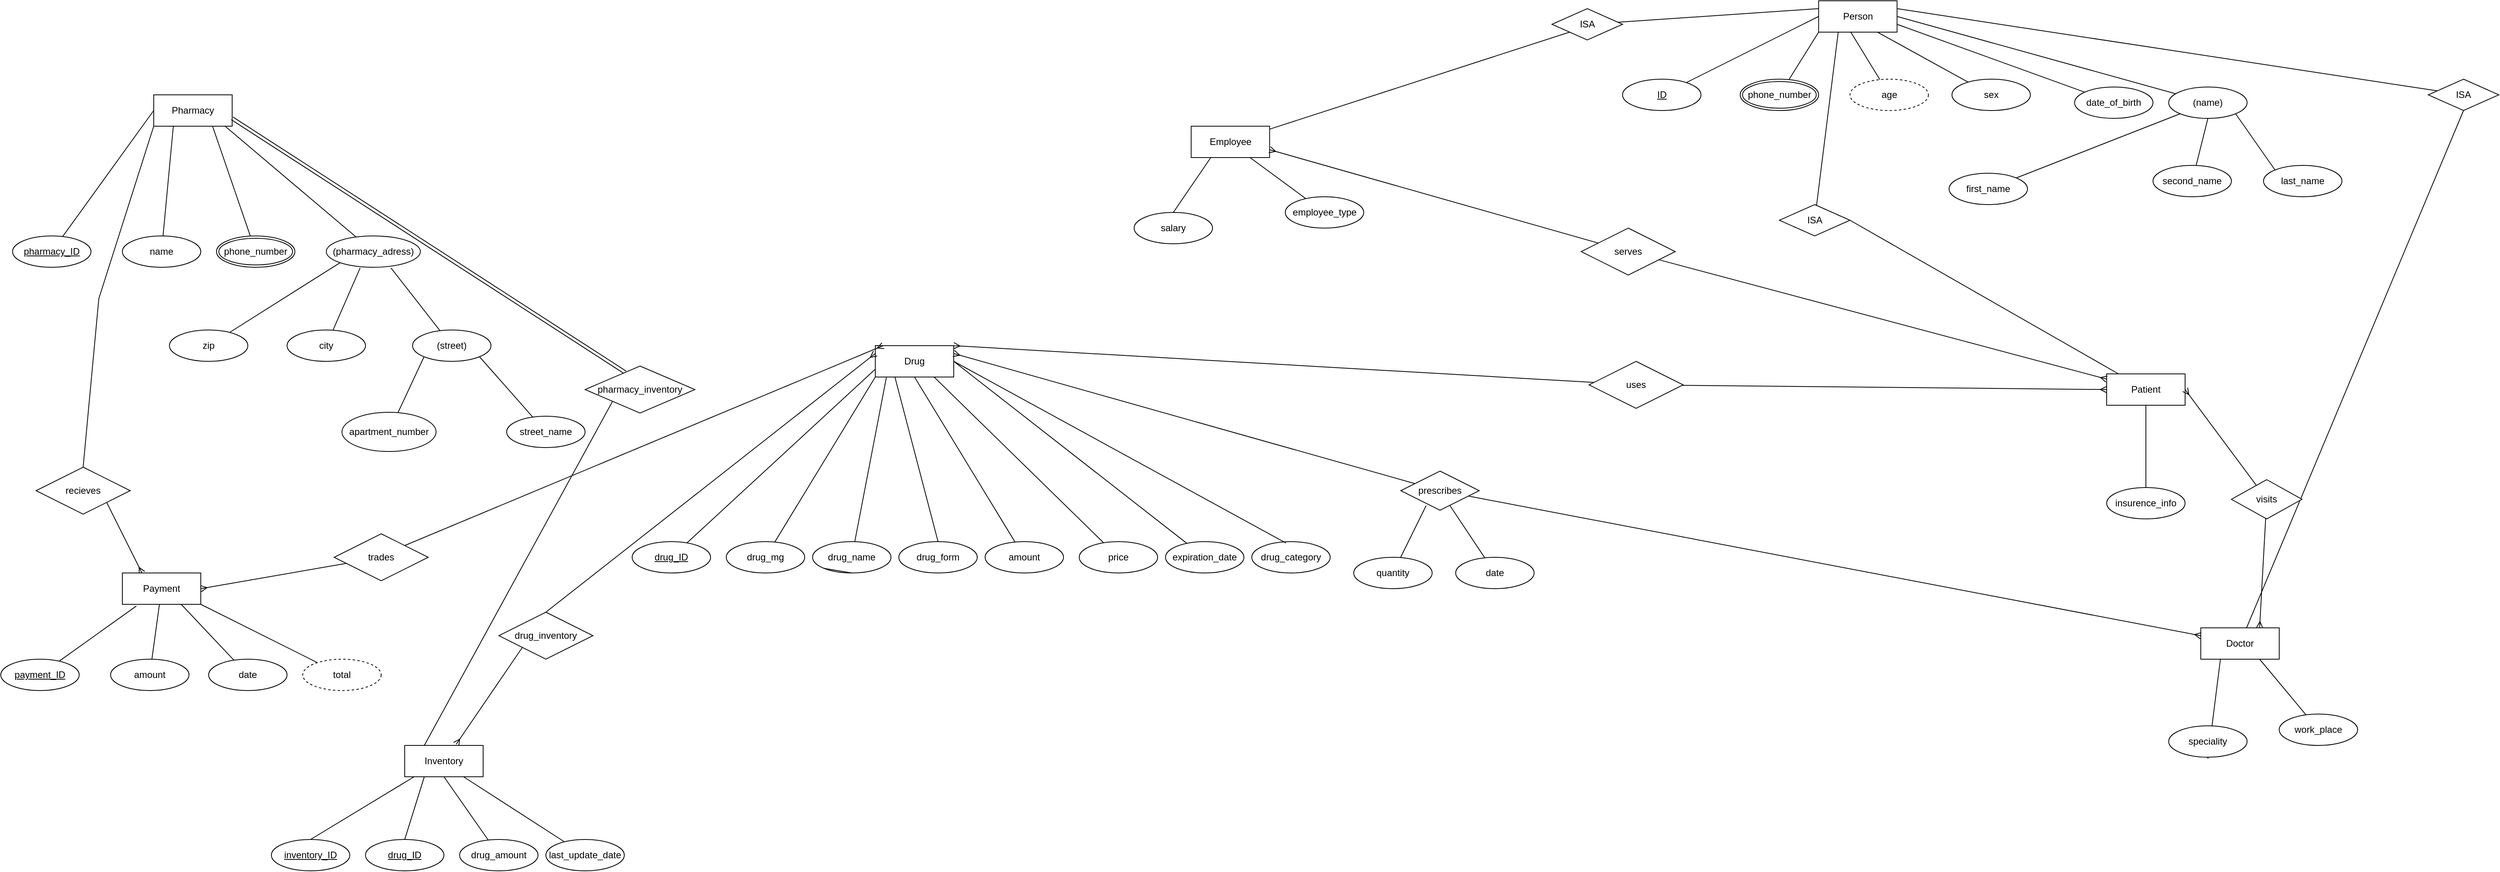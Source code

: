 <mxfile version="14.1.8" type="github">
  <diagram id="R2lEEEUBdFMjLlhIrx00" name="Page-1">
    <mxGraphModel dx="2595" dy="1228" grid="1" gridSize="10" guides="1" tooltips="1" connect="1" arrows="1" fold="1" page="1" pageScale="1" pageWidth="5000" pageHeight="5000" math="0" shadow="0" extFonts="Permanent Marker^https://fonts.googleapis.com/css?family=Permanent+Marker">
      <root>
        <mxCell id="0" />
        <mxCell id="1" parent="0" />
        <mxCell id="RW5OpeM4LIOE4QkSRuxz-1" value="Pharmacy" style="whiteSpace=wrap;html=1;align=center;" parent="1" vertex="1">
          <mxGeometry x="260" y="120" width="100" height="40" as="geometry" />
        </mxCell>
        <mxCell id="RW5OpeM4LIOE4QkSRuxz-18" style="edgeStyle=none;rounded=0;orthogonalLoop=1;jettySize=auto;html=1;entryX=0;entryY=0.5;entryDx=0;entryDy=0;startArrow=none;startFill=0;endArrow=none;endFill=0;" parent="1" source="RW5OpeM4LIOE4QkSRuxz-2" target="RW5OpeM4LIOE4QkSRuxz-1" edge="1">
          <mxGeometry relative="1" as="geometry" />
        </mxCell>
        <mxCell id="RW5OpeM4LIOE4QkSRuxz-2" value="pharmacy_ID" style="ellipse;whiteSpace=wrap;html=1;align=center;fontStyle=4;" parent="1" vertex="1">
          <mxGeometry x="80" y="300" width="100" height="40" as="geometry" />
        </mxCell>
        <mxCell id="RW5OpeM4LIOE4QkSRuxz-19" style="edgeStyle=none;rounded=0;orthogonalLoop=1;jettySize=auto;html=1;entryX=0.25;entryY=1;entryDx=0;entryDy=0;startArrow=none;startFill=0;endArrow=none;endFill=0;" parent="1" source="RW5OpeM4LIOE4QkSRuxz-3" target="RW5OpeM4LIOE4QkSRuxz-1" edge="1">
          <mxGeometry relative="1" as="geometry" />
        </mxCell>
        <mxCell id="RW5OpeM4LIOE4QkSRuxz-3" value="name" style="ellipse;whiteSpace=wrap;html=1;align=center;" parent="1" vertex="1">
          <mxGeometry x="220" y="300" width="100" height="40" as="geometry" />
        </mxCell>
        <mxCell id="RW5OpeM4LIOE4QkSRuxz-175" style="edgeStyle=none;rounded=0;orthogonalLoop=1;jettySize=auto;html=1;startArrow=none;startFill=0;endArrow=none;endFill=0;" parent="1" source="RW5OpeM4LIOE4QkSRuxz-5" edge="1">
          <mxGeometry relative="1" as="geometry">
            <mxPoint x="351" y="160" as="targetPoint" />
          </mxGeometry>
        </mxCell>
        <mxCell id="RW5OpeM4LIOE4QkSRuxz-5" value="(pharmacy_adress)" style="ellipse;whiteSpace=wrap;html=1;align=center;" parent="1" vertex="1">
          <mxGeometry x="480" y="300" width="120" height="40" as="geometry" />
        </mxCell>
        <mxCell id="RW5OpeM4LIOE4QkSRuxz-20" style="edgeStyle=none;rounded=0;orthogonalLoop=1;jettySize=auto;html=1;entryX=0.75;entryY=1;entryDx=0;entryDy=0;startArrow=none;startFill=0;endArrow=none;endFill=0;" parent="1" source="RW5OpeM4LIOE4QkSRuxz-6" target="RW5OpeM4LIOE4QkSRuxz-1" edge="1">
          <mxGeometry relative="1" as="geometry" />
        </mxCell>
        <mxCell id="RW5OpeM4LIOE4QkSRuxz-6" value="phone_number" style="ellipse;shape=doubleEllipse;margin=3;whiteSpace=wrap;html=1;align=center;" parent="1" vertex="1">
          <mxGeometry x="340" y="300" width="100" height="40" as="geometry" />
        </mxCell>
        <mxCell id="RW5OpeM4LIOE4QkSRuxz-25" style="edgeStyle=none;rounded=0;orthogonalLoop=1;jettySize=auto;html=1;entryX=0;entryY=1;entryDx=0;entryDy=0;startArrow=none;startFill=0;endArrow=none;endFill=0;" parent="1" source="RW5OpeM4LIOE4QkSRuxz-22" target="RW5OpeM4LIOE4QkSRuxz-5" edge="1">
          <mxGeometry relative="1" as="geometry" />
        </mxCell>
        <mxCell id="RW5OpeM4LIOE4QkSRuxz-22" value="zip" style="ellipse;whiteSpace=wrap;html=1;align=center;" parent="1" vertex="1">
          <mxGeometry x="280" y="420" width="100" height="40" as="geometry" />
        </mxCell>
        <mxCell id="RW5OpeM4LIOE4QkSRuxz-27" style="edgeStyle=none;rounded=0;orthogonalLoop=1;jettySize=auto;html=1;entryX=0.687;entryY=1.02;entryDx=0;entryDy=0;entryPerimeter=0;startArrow=none;startFill=0;endArrow=none;endFill=0;" parent="1" source="RW5OpeM4LIOE4QkSRuxz-23" target="RW5OpeM4LIOE4QkSRuxz-5" edge="1">
          <mxGeometry relative="1" as="geometry" />
        </mxCell>
        <mxCell id="RW5OpeM4LIOE4QkSRuxz-23" value="(street)" style="ellipse;whiteSpace=wrap;html=1;align=center;" parent="1" vertex="1">
          <mxGeometry x="590" y="420" width="100" height="40" as="geometry" />
        </mxCell>
        <mxCell id="RW5OpeM4LIOE4QkSRuxz-26" style="edgeStyle=none;rounded=0;orthogonalLoop=1;jettySize=auto;html=1;entryX=0.36;entryY=1.02;entryDx=0;entryDy=0;entryPerimeter=0;startArrow=none;startFill=0;endArrow=none;endFill=0;" parent="1" source="RW5OpeM4LIOE4QkSRuxz-24" target="RW5OpeM4LIOE4QkSRuxz-5" edge="1">
          <mxGeometry relative="1" as="geometry" />
        </mxCell>
        <mxCell id="RW5OpeM4LIOE4QkSRuxz-24" value="city" style="ellipse;whiteSpace=wrap;html=1;align=center;" parent="1" vertex="1">
          <mxGeometry x="430" y="420" width="100" height="40" as="geometry" />
        </mxCell>
        <mxCell id="RW5OpeM4LIOE4QkSRuxz-33" style="edgeStyle=none;rounded=0;orthogonalLoop=1;jettySize=auto;html=1;entryX=1;entryY=1;entryDx=0;entryDy=0;startArrow=none;startFill=0;endArrow=none;endFill=0;" parent="1" source="RW5OpeM4LIOE4QkSRuxz-29" target="RW5OpeM4LIOE4QkSRuxz-23" edge="1">
          <mxGeometry relative="1" as="geometry" />
        </mxCell>
        <mxCell id="RW5OpeM4LIOE4QkSRuxz-29" value="street_name&lt;br&gt;" style="ellipse;whiteSpace=wrap;html=1;align=center;" parent="1" vertex="1">
          <mxGeometry x="710" y="530" width="100" height="40" as="geometry" />
        </mxCell>
        <mxCell id="RW5OpeM4LIOE4QkSRuxz-31" style="edgeStyle=none;rounded=0;orthogonalLoop=1;jettySize=auto;html=1;entryX=0;entryY=1;entryDx=0;entryDy=0;startArrow=none;startFill=0;endArrow=none;endFill=0;" parent="1" source="RW5OpeM4LIOE4QkSRuxz-30" target="RW5OpeM4LIOE4QkSRuxz-23" edge="1">
          <mxGeometry relative="1" as="geometry" />
        </mxCell>
        <mxCell id="RW5OpeM4LIOE4QkSRuxz-30" value="apartment_number" style="ellipse;whiteSpace=wrap;html=1;align=center;" parent="1" vertex="1">
          <mxGeometry x="500" y="525" width="120" height="50" as="geometry" />
        </mxCell>
        <mxCell id="RW5OpeM4LIOE4QkSRuxz-34" value="Person" style="whiteSpace=wrap;html=1;align=center;" parent="1" vertex="1">
          <mxGeometry x="2382.75" width="100" height="40" as="geometry" />
        </mxCell>
        <mxCell id="RW5OpeM4LIOE4QkSRuxz-35" value="Drug" style="whiteSpace=wrap;html=1;align=center;" parent="1" vertex="1">
          <mxGeometry x="1180" y="440" width="100" height="40" as="geometry" />
        </mxCell>
        <mxCell id="RW5OpeM4LIOE4QkSRuxz-44" style="edgeStyle=none;rounded=0;orthogonalLoop=1;jettySize=auto;html=1;entryX=0.25;entryY=1;entryDx=0;entryDy=0;startArrow=none;startFill=0;endArrow=none;endFill=0;exitX=0.5;exitY=0;exitDx=0;exitDy=0;" parent="1" source="RW5OpeM4LIOE4QkSRuxz-134" target="RW5OpeM4LIOE4QkSRuxz-35" edge="1">
          <mxGeometry relative="1" as="geometry">
            <mxPoint x="1158.876" y="580.318" as="sourcePoint" />
          </mxGeometry>
        </mxCell>
        <mxCell id="RW5OpeM4LIOE4QkSRuxz-46" style="edgeStyle=none;rounded=0;orthogonalLoop=1;jettySize=auto;html=1;entryX=0.75;entryY=1;entryDx=0;entryDy=0;startArrow=none;startFill=0;endArrow=none;endFill=0;" parent="1" source="RW5OpeM4LIOE4QkSRuxz-38" target="RW5OpeM4LIOE4QkSRuxz-35" edge="1">
          <mxGeometry relative="1" as="geometry" />
        </mxCell>
        <mxCell id="RW5OpeM4LIOE4QkSRuxz-38" value="price" style="ellipse;whiteSpace=wrap;html=1;align=center;" parent="1" vertex="1">
          <mxGeometry x="1440" y="690" width="100" height="40" as="geometry" />
        </mxCell>
        <mxCell id="RW5OpeM4LIOE4QkSRuxz-47" style="edgeStyle=none;rounded=0;orthogonalLoop=1;jettySize=auto;html=1;entryX=1;entryY=0.5;entryDx=0;entryDy=0;startArrow=none;startFill=0;endArrow=none;endFill=0;" parent="1" source="RW5OpeM4LIOE4QkSRuxz-41" target="RW5OpeM4LIOE4QkSRuxz-35" edge="1">
          <mxGeometry relative="1" as="geometry" />
        </mxCell>
        <mxCell id="RW5OpeM4LIOE4QkSRuxz-41" value="expiration_date" style="ellipse;whiteSpace=wrap;html=1;align=center;" parent="1" vertex="1">
          <mxGeometry x="1550" y="690" width="100" height="40" as="geometry" />
        </mxCell>
        <mxCell id="RW5OpeM4LIOE4QkSRuxz-45" style="edgeStyle=none;rounded=0;orthogonalLoop=1;jettySize=auto;html=1;entryX=0.5;entryY=1;entryDx=0;entryDy=0;startArrow=none;startFill=0;endArrow=none;endFill=0;" parent="1" source="RW5OpeM4LIOE4QkSRuxz-42" target="RW5OpeM4LIOE4QkSRuxz-35" edge="1">
          <mxGeometry relative="1" as="geometry" />
        </mxCell>
        <mxCell id="RW5OpeM4LIOE4QkSRuxz-42" value="amount" style="ellipse;whiteSpace=wrap;html=1;align=center;" parent="1" vertex="1">
          <mxGeometry x="1320" y="690" width="100" height="40" as="geometry" />
        </mxCell>
        <mxCell id="RW5OpeM4LIOE4QkSRuxz-60" style="edgeStyle=none;rounded=0;orthogonalLoop=1;jettySize=auto;html=1;entryX=0;entryY=0.5;entryDx=0;entryDy=0;startArrow=none;startFill=0;endArrow=none;endFill=0;" parent="1" source="RW5OpeM4LIOE4QkSRuxz-51" target="RW5OpeM4LIOE4QkSRuxz-34" edge="1">
          <mxGeometry relative="1" as="geometry" />
        </mxCell>
        <mxCell id="RW5OpeM4LIOE4QkSRuxz-51" value="ID" style="ellipse;whiteSpace=wrap;html=1;align=center;fontStyle=4;" parent="1" vertex="1">
          <mxGeometry x="2132.75" y="100" width="100" height="40" as="geometry" />
        </mxCell>
        <mxCell id="RW5OpeM4LIOE4QkSRuxz-63" style="edgeStyle=none;rounded=0;orthogonalLoop=1;jettySize=auto;html=1;entryX=0.75;entryY=1;entryDx=0;entryDy=0;startArrow=none;startFill=0;endArrow=none;endFill=0;" parent="1" source="RW5OpeM4LIOE4QkSRuxz-54" target="RW5OpeM4LIOE4QkSRuxz-34" edge="1">
          <mxGeometry relative="1" as="geometry" />
        </mxCell>
        <mxCell id="RW5OpeM4LIOE4QkSRuxz-54" value="sex" style="ellipse;whiteSpace=wrap;html=1;align=center;" parent="1" vertex="1">
          <mxGeometry x="2552.75" y="100" width="100" height="40" as="geometry" />
        </mxCell>
        <mxCell id="RW5OpeM4LIOE4QkSRuxz-61" style="edgeStyle=none;rounded=0;orthogonalLoop=1;jettySize=auto;html=1;entryX=0;entryY=1;entryDx=0;entryDy=0;startArrow=none;startFill=0;endArrow=none;endFill=0;" parent="1" source="RW5OpeM4LIOE4QkSRuxz-55" target="RW5OpeM4LIOE4QkSRuxz-34" edge="1">
          <mxGeometry relative="1" as="geometry" />
        </mxCell>
        <mxCell id="RW5OpeM4LIOE4QkSRuxz-55" value="phone_number" style="ellipse;shape=doubleEllipse;margin=3;whiteSpace=wrap;html=1;align=center;" parent="1" vertex="1">
          <mxGeometry x="2282.75" y="100" width="100" height="40" as="geometry" />
        </mxCell>
        <mxCell id="RW5OpeM4LIOE4QkSRuxz-62" style="edgeStyle=none;rounded=0;orthogonalLoop=1;jettySize=auto;html=1;entryX=0.408;entryY=0.99;entryDx=0;entryDy=0;entryPerimeter=0;startArrow=none;startFill=0;endArrow=none;endFill=0;" parent="1" source="RW5OpeM4LIOE4QkSRuxz-57" target="RW5OpeM4LIOE4QkSRuxz-34" edge="1">
          <mxGeometry relative="1" as="geometry" />
        </mxCell>
        <mxCell id="RW5OpeM4LIOE4QkSRuxz-57" value="age" style="ellipse;whiteSpace=wrap;html=1;align=center;dashed=1;" parent="1" vertex="1">
          <mxGeometry x="2422.75" y="100" width="100" height="40" as="geometry" />
        </mxCell>
        <mxCell id="RW5OpeM4LIOE4QkSRuxz-64" style="edgeStyle=none;rounded=0;orthogonalLoop=1;jettySize=auto;html=1;entryX=1;entryY=0.75;entryDx=0;entryDy=0;startArrow=none;startFill=0;endArrow=none;endFill=0;" parent="1" source="RW5OpeM4LIOE4QkSRuxz-58" target="RW5OpeM4LIOE4QkSRuxz-34" edge="1">
          <mxGeometry relative="1" as="geometry" />
        </mxCell>
        <mxCell id="RW5OpeM4LIOE4QkSRuxz-58" value="date_of_birth" style="ellipse;whiteSpace=wrap;html=1;align=center;" parent="1" vertex="1">
          <mxGeometry x="2709.07" y="110" width="100" height="40" as="geometry" />
        </mxCell>
        <mxCell id="RW5OpeM4LIOE4QkSRuxz-65" style="edgeStyle=none;rounded=0;orthogonalLoop=1;jettySize=auto;html=1;entryX=1;entryY=0.5;entryDx=0;entryDy=0;startArrow=none;startFill=0;endArrow=none;endFill=0;" parent="1" source="RW5OpeM4LIOE4QkSRuxz-59" target="RW5OpeM4LIOE4QkSRuxz-34" edge="1">
          <mxGeometry relative="1" as="geometry" />
        </mxCell>
        <mxCell id="RW5OpeM4LIOE4QkSRuxz-59" value="(name)" style="ellipse;whiteSpace=wrap;html=1;align=center;" parent="1" vertex="1">
          <mxGeometry x="2829.07" y="110" width="100" height="40" as="geometry" />
        </mxCell>
        <mxCell id="RW5OpeM4LIOE4QkSRuxz-70" style="edgeStyle=none;rounded=0;orthogonalLoop=1;jettySize=auto;html=1;entryX=0.5;entryY=1;entryDx=0;entryDy=0;startArrow=none;startFill=0;endArrow=none;endFill=0;" parent="1" source="RW5OpeM4LIOE4QkSRuxz-66" target="RW5OpeM4LIOE4QkSRuxz-59" edge="1">
          <mxGeometry relative="1" as="geometry" />
        </mxCell>
        <mxCell id="RW5OpeM4LIOE4QkSRuxz-66" value="second_name" style="ellipse;whiteSpace=wrap;html=1;align=center;" parent="1" vertex="1">
          <mxGeometry x="2809.07" y="210" width="100" height="40" as="geometry" />
        </mxCell>
        <mxCell id="RW5OpeM4LIOE4QkSRuxz-108" style="edgeStyle=none;rounded=0;orthogonalLoop=1;jettySize=auto;html=1;entryX=0;entryY=1;entryDx=0;entryDy=0;startArrow=none;startFill=0;endArrow=none;endFill=0;" parent="1" source="RW5OpeM4LIOE4QkSRuxz-67" target="RW5OpeM4LIOE4QkSRuxz-59" edge="1">
          <mxGeometry relative="1" as="geometry" />
        </mxCell>
        <mxCell id="RW5OpeM4LIOE4QkSRuxz-67" value="first_name" style="ellipse;whiteSpace=wrap;html=1;align=center;" parent="1" vertex="1">
          <mxGeometry x="2549.07" y="220" width="100" height="40" as="geometry" />
        </mxCell>
        <mxCell id="RW5OpeM4LIOE4QkSRuxz-71" style="edgeStyle=none;rounded=0;orthogonalLoop=1;jettySize=auto;html=1;entryX=1;entryY=1;entryDx=0;entryDy=0;startArrow=none;startFill=0;endArrow=none;endFill=0;exitX=0;exitY=0;exitDx=0;exitDy=0;" parent="1" source="RW5OpeM4LIOE4QkSRuxz-68" target="RW5OpeM4LIOE4QkSRuxz-59" edge="1">
          <mxGeometry relative="1" as="geometry">
            <mxPoint x="2997.204" y="212.014" as="sourcePoint" />
          </mxGeometry>
        </mxCell>
        <mxCell id="RW5OpeM4LIOE4QkSRuxz-68" value="last_name" style="ellipse;whiteSpace=wrap;html=1;align=center;" parent="1" vertex="1">
          <mxGeometry x="2950" y="210" width="100" height="40" as="geometry" />
        </mxCell>
        <mxCell id="RW5OpeM4LIOE4QkSRuxz-79" style="edgeStyle=none;rounded=0;orthogonalLoop=1;jettySize=auto;html=1;entryX=0;entryY=1;entryDx=0;entryDy=0;startArrow=none;startFill=0;endArrow=none;endFill=0;" parent="1" source="RW5OpeM4LIOE4QkSRuxz-72" target="RW5OpeM4LIOE4QkSRuxz-77" edge="1">
          <mxGeometry relative="1" as="geometry" />
        </mxCell>
        <mxCell id="RW5OpeM4LIOE4QkSRuxz-72" value="Employee" style="whiteSpace=wrap;html=1;align=center;" parent="1" vertex="1">
          <mxGeometry x="1582.75" y="160" width="100" height="40" as="geometry" />
        </mxCell>
        <mxCell id="RW5OpeM4LIOE4QkSRuxz-111" style="edgeStyle=none;rounded=0;orthogonalLoop=1;jettySize=auto;html=1;entryX=0.25;entryY=1;entryDx=0;entryDy=0;startArrow=none;startFill=0;endArrow=none;endFill=0;exitX=0.5;exitY=0;exitDx=0;exitDy=0;" parent="1" source="RW5OpeM4LIOE4QkSRuxz-73" target="RW5OpeM4LIOE4QkSRuxz-72" edge="1">
          <mxGeometry relative="1" as="geometry">
            <mxPoint x="1530" y="280" as="sourcePoint" />
          </mxGeometry>
        </mxCell>
        <mxCell id="RW5OpeM4LIOE4QkSRuxz-73" value="salary" style="ellipse;whiteSpace=wrap;html=1;align=center;" parent="1" vertex="1">
          <mxGeometry x="1510" y="270" width="100" height="40" as="geometry" />
        </mxCell>
        <mxCell id="RW5OpeM4LIOE4QkSRuxz-76" style="edgeStyle=none;rounded=0;orthogonalLoop=1;jettySize=auto;html=1;entryX=0.75;entryY=1;entryDx=0;entryDy=0;startArrow=none;startFill=0;endArrow=none;endFill=0;" parent="1" source="RW5OpeM4LIOE4QkSRuxz-74" target="RW5OpeM4LIOE4QkSRuxz-72" edge="1">
          <mxGeometry relative="1" as="geometry" />
        </mxCell>
        <mxCell id="RW5OpeM4LIOE4QkSRuxz-74" value="employee_type" style="ellipse;whiteSpace=wrap;html=1;align=center;" parent="1" vertex="1">
          <mxGeometry x="1702.75" y="250" width="100" height="40" as="geometry" />
        </mxCell>
        <mxCell id="RW5OpeM4LIOE4QkSRuxz-78" style="edgeStyle=none;rounded=0;orthogonalLoop=1;jettySize=auto;html=1;entryX=0;entryY=0.25;entryDx=0;entryDy=0;startArrow=none;startFill=0;endArrow=none;endFill=0;" parent="1" source="RW5OpeM4LIOE4QkSRuxz-77" target="RW5OpeM4LIOE4QkSRuxz-34" edge="1">
          <mxGeometry relative="1" as="geometry" />
        </mxCell>
        <mxCell id="RW5OpeM4LIOE4QkSRuxz-77" value="ISA" style="shape=rhombus;perimeter=rhombusPerimeter;whiteSpace=wrap;html=1;align=center;" parent="1" vertex="1">
          <mxGeometry x="2042.75" y="10" width="90" height="40" as="geometry" />
        </mxCell>
        <mxCell id="RW5OpeM4LIOE4QkSRuxz-122" style="edgeStyle=none;rounded=0;orthogonalLoop=1;jettySize=auto;html=1;entryX=0.5;entryY=1;entryDx=0;entryDy=0;startArrow=none;startFill=0;endArrow=none;endFill=0;" parent="1" source="RW5OpeM4LIOE4QkSRuxz-80" target="RW5OpeM4LIOE4QkSRuxz-86" edge="1">
          <mxGeometry relative="1" as="geometry" />
        </mxCell>
        <mxCell id="RW5OpeM4LIOE4QkSRuxz-80" value="Doctor" style="whiteSpace=wrap;html=1;align=center;" parent="1" vertex="1">
          <mxGeometry x="2870" y="800" width="100" height="40" as="geometry" />
        </mxCell>
        <mxCell id="RW5OpeM4LIOE4QkSRuxz-94" style="edgeStyle=none;rounded=0;orthogonalLoop=1;jettySize=auto;html=1;entryX=1;entryY=0.5;entryDx=0;entryDy=0;startArrow=none;startFill=0;endArrow=none;endFill=0;" parent="1" source="RW5OpeM4LIOE4QkSRuxz-81" target="RW5OpeM4LIOE4QkSRuxz-93" edge="1">
          <mxGeometry relative="1" as="geometry" />
        </mxCell>
        <mxCell id="RW5OpeM4LIOE4QkSRuxz-81" value="Patient&lt;br&gt;" style="whiteSpace=wrap;html=1;align=center;" parent="1" vertex="1">
          <mxGeometry x="2750" y="476" width="100" height="40" as="geometry" />
        </mxCell>
        <mxCell id="RW5OpeM4LIOE4QkSRuxz-84" style="edgeStyle=none;rounded=0;orthogonalLoop=1;jettySize=auto;html=1;entryX=0.25;entryY=1;entryDx=0;entryDy=0;startArrow=none;startFill=0;endArrow=none;endFill=0;" parent="1" target="RW5OpeM4LIOE4QkSRuxz-80" edge="1">
          <mxGeometry relative="1" as="geometry">
            <mxPoint x="2879.045" y="967.01" as="sourcePoint" />
          </mxGeometry>
        </mxCell>
        <mxCell id="RW5OpeM4LIOE4QkSRuxz-82" value="speciality" style="ellipse;whiteSpace=wrap;html=1;align=center;" parent="1" vertex="1">
          <mxGeometry x="2829.07" y="925" width="100" height="40" as="geometry" />
        </mxCell>
        <mxCell id="RW5OpeM4LIOE4QkSRuxz-85" style="edgeStyle=none;rounded=0;orthogonalLoop=1;jettySize=auto;html=1;entryX=0.75;entryY=1;entryDx=0;entryDy=0;startArrow=none;startFill=0;endArrow=none;endFill=0;" parent="1" source="RW5OpeM4LIOE4QkSRuxz-83" target="RW5OpeM4LIOE4QkSRuxz-80" edge="1">
          <mxGeometry relative="1" as="geometry" />
        </mxCell>
        <mxCell id="RW5OpeM4LIOE4QkSRuxz-83" value="work_place" style="ellipse;whiteSpace=wrap;html=1;align=center;" parent="1" vertex="1">
          <mxGeometry x="2970" y="910" width="100" height="40" as="geometry" />
        </mxCell>
        <mxCell id="RW5OpeM4LIOE4QkSRuxz-123" style="edgeStyle=none;rounded=0;orthogonalLoop=1;jettySize=auto;html=1;entryX=1;entryY=0.25;entryDx=0;entryDy=0;startArrow=none;startFill=0;endArrow=none;endFill=0;" parent="1" source="RW5OpeM4LIOE4QkSRuxz-86" target="RW5OpeM4LIOE4QkSRuxz-34" edge="1">
          <mxGeometry relative="1" as="geometry" />
        </mxCell>
        <mxCell id="RW5OpeM4LIOE4QkSRuxz-86" value="ISA" style="shape=rhombus;perimeter=rhombusPerimeter;whiteSpace=wrap;html=1;align=center;" parent="1" vertex="1">
          <mxGeometry x="3160" y="100" width="90" height="40" as="geometry" />
        </mxCell>
        <mxCell id="RW5OpeM4LIOE4QkSRuxz-91" style="edgeStyle=none;rounded=0;orthogonalLoop=1;jettySize=auto;html=1;entryX=0.5;entryY=1;entryDx=0;entryDy=0;startArrow=none;startFill=0;endArrow=none;endFill=0;" parent="1" source="RW5OpeM4LIOE4QkSRuxz-90" target="RW5OpeM4LIOE4QkSRuxz-81" edge="1">
          <mxGeometry relative="1" as="geometry" />
        </mxCell>
        <mxCell id="RW5OpeM4LIOE4QkSRuxz-90" value="insurence_info" style="ellipse;whiteSpace=wrap;html=1;align=center;" parent="1" vertex="1">
          <mxGeometry x="2750" y="621" width="100" height="40" as="geometry" />
        </mxCell>
        <mxCell id="RW5OpeM4LIOE4QkSRuxz-119" style="edgeStyle=none;rounded=0;orthogonalLoop=1;jettySize=auto;html=1;entryX=0.25;entryY=1;entryDx=0;entryDy=0;startArrow=none;startFill=0;endArrow=none;endFill=0;" parent="1" source="RW5OpeM4LIOE4QkSRuxz-93" target="RW5OpeM4LIOE4QkSRuxz-34" edge="1">
          <mxGeometry relative="1" as="geometry" />
        </mxCell>
        <mxCell id="RW5OpeM4LIOE4QkSRuxz-93" value="ISA" style="shape=rhombus;perimeter=rhombusPerimeter;whiteSpace=wrap;html=1;align=center;" parent="1" vertex="1">
          <mxGeometry x="2332.75" y="260" width="90" height="40" as="geometry" />
        </mxCell>
        <mxCell id="RW5OpeM4LIOE4QkSRuxz-114" style="edgeStyle=none;rounded=0;orthogonalLoop=1;jettySize=auto;html=1;entryX=1;entryY=0.25;entryDx=0;entryDy=0;startArrow=none;startFill=0;endArrow=ERmany;endFill=0;" parent="1" source="RW5OpeM4LIOE4QkSRuxz-102" target="RW5OpeM4LIOE4QkSRuxz-35" edge="1">
          <mxGeometry relative="1" as="geometry" />
        </mxCell>
        <mxCell id="RW5OpeM4LIOE4QkSRuxz-116" style="edgeStyle=none;rounded=0;orthogonalLoop=1;jettySize=auto;html=1;entryX=0;entryY=0.25;entryDx=0;entryDy=0;startArrow=none;startFill=0;endArrow=ERmany;endFill=0;" parent="1" source="RW5OpeM4LIOE4QkSRuxz-102" target="RW5OpeM4LIOE4QkSRuxz-80" edge="1">
          <mxGeometry relative="1" as="geometry" />
        </mxCell>
        <mxCell id="RW5OpeM4LIOE4QkSRuxz-102" value="prescribes" style="shape=rhombus;perimeter=rhombusPerimeter;whiteSpace=wrap;html=1;align=center;" parent="1" vertex="1">
          <mxGeometry x="1850" y="600" width="100" height="50" as="geometry" />
        </mxCell>
        <mxCell id="RW5OpeM4LIOE4QkSRuxz-117" style="edgeStyle=none;rounded=0;orthogonalLoop=1;jettySize=auto;html=1;entryX=0.75;entryY=0;entryDx=0;entryDy=0;startArrow=none;startFill=0;endArrow=ERmany;endFill=0;" parent="1" source="RW5OpeM4LIOE4QkSRuxz-107" target="RW5OpeM4LIOE4QkSRuxz-80" edge="1">
          <mxGeometry relative="1" as="geometry" />
        </mxCell>
        <mxCell id="RW5OpeM4LIOE4QkSRuxz-118" style="edgeStyle=none;rounded=0;orthogonalLoop=1;jettySize=auto;html=1;entryX=1;entryY=0.5;entryDx=0;entryDy=0;startArrow=none;startFill=0;endArrow=ERmany;endFill=0;" parent="1" source="RW5OpeM4LIOE4QkSRuxz-107" target="RW5OpeM4LIOE4QkSRuxz-81" edge="1">
          <mxGeometry relative="1" as="geometry" />
        </mxCell>
        <mxCell id="RW5OpeM4LIOE4QkSRuxz-107" value="visits" style="shape=rhombus;perimeter=rhombusPerimeter;whiteSpace=wrap;html=1;align=center;" parent="1" vertex="1">
          <mxGeometry x="2909.07" y="611" width="90" height="50" as="geometry" />
        </mxCell>
        <mxCell id="RW5OpeM4LIOE4QkSRuxz-125" style="edgeStyle=none;rounded=0;orthogonalLoop=1;jettySize=auto;html=1;entryX=0;entryY=0.5;entryDx=0;entryDy=0;startArrow=none;startFill=0;endArrow=ERmany;endFill=0;" parent="1" source="RW5OpeM4LIOE4QkSRuxz-124" target="RW5OpeM4LIOE4QkSRuxz-81" edge="1">
          <mxGeometry relative="1" as="geometry" />
        </mxCell>
        <mxCell id="RW5OpeM4LIOE4QkSRuxz-126" style="edgeStyle=none;rounded=0;orthogonalLoop=1;jettySize=auto;html=1;entryX=1;entryY=0;entryDx=0;entryDy=0;startArrow=none;startFill=0;endArrow=ERmany;endFill=0;" parent="1" source="RW5OpeM4LIOE4QkSRuxz-124" target="RW5OpeM4LIOE4QkSRuxz-35" edge="1">
          <mxGeometry relative="1" as="geometry" />
        </mxCell>
        <mxCell id="RW5OpeM4LIOE4QkSRuxz-124" value="uses" style="shape=rhombus;perimeter=rhombusPerimeter;whiteSpace=wrap;html=1;align=center;" parent="1" vertex="1">
          <mxGeometry x="2090" y="460" width="120" height="60" as="geometry" />
        </mxCell>
        <mxCell id="RW5OpeM4LIOE4QkSRuxz-155" style="edgeStyle=none;rounded=0;orthogonalLoop=1;jettySize=auto;html=1;entryX=0;entryY=1;entryDx=0;entryDy=0;startArrow=none;startFill=0;endArrow=none;endFill=0;" parent="1" source="RW5OpeM4LIOE4QkSRuxz-132" target="RW5OpeM4LIOE4QkSRuxz-35" edge="1">
          <mxGeometry relative="1" as="geometry" />
        </mxCell>
        <mxCell id="RW5OpeM4LIOE4QkSRuxz-132" value="drug_mg" style="ellipse;whiteSpace=wrap;html=1;align=center;" parent="1" vertex="1">
          <mxGeometry x="990" y="690" width="100" height="40" as="geometry" />
        </mxCell>
        <mxCell id="RW5OpeM4LIOE4QkSRuxz-154" style="edgeStyle=none;rounded=0;orthogonalLoop=1;jettySize=auto;html=1;entryX=0.141;entryY=1.015;entryDx=0;entryDy=0;entryPerimeter=0;startArrow=none;startFill=0;endArrow=none;endFill=0;" parent="1" source="RW5OpeM4LIOE4QkSRuxz-133" target="RW5OpeM4LIOE4QkSRuxz-35" edge="1">
          <mxGeometry relative="1" as="geometry" />
        </mxCell>
        <mxCell id="RW5OpeM4LIOE4QkSRuxz-133" value="drug_name" style="ellipse;whiteSpace=wrap;html=1;align=center;" parent="1" vertex="1">
          <mxGeometry x="1100" y="690" width="100" height="40" as="geometry" />
        </mxCell>
        <mxCell id="RW5OpeM4LIOE4QkSRuxz-134" value="drug_form" style="ellipse;whiteSpace=wrap;html=1;align=center;" parent="1" vertex="1">
          <mxGeometry x="1210" y="690" width="100" height="40" as="geometry" />
        </mxCell>
        <mxCell id="RW5OpeM4LIOE4QkSRuxz-156" style="edgeStyle=none;rounded=0;orthogonalLoop=1;jettySize=auto;html=1;entryX=0;entryY=0.75;entryDx=0;entryDy=0;startArrow=none;startFill=0;endArrow=none;endFill=0;" parent="1" source="RW5OpeM4LIOE4QkSRuxz-135" target="RW5OpeM4LIOE4QkSRuxz-35" edge="1">
          <mxGeometry relative="1" as="geometry" />
        </mxCell>
        <mxCell id="RW5OpeM4LIOE4QkSRuxz-135" value="drug_ID" style="ellipse;whiteSpace=wrap;html=1;align=center;fontStyle=4;" parent="1" vertex="1">
          <mxGeometry x="870" y="690" width="100" height="40" as="geometry" />
        </mxCell>
        <mxCell id="RW5OpeM4LIOE4QkSRuxz-137" style="edgeStyle=none;rounded=0;orthogonalLoop=1;jettySize=auto;html=1;exitX=0.5;exitY=1;exitDx=0;exitDy=0;entryX=0;entryY=1;entryDx=0;entryDy=0;startArrow=none;startFill=0;endArrow=none;endFill=0;" parent="1" source="RW5OpeM4LIOE4QkSRuxz-133" target="RW5OpeM4LIOE4QkSRuxz-133" edge="1">
          <mxGeometry relative="1" as="geometry" />
        </mxCell>
        <mxCell id="RW5OpeM4LIOE4QkSRuxz-147" style="edgeStyle=none;rounded=0;orthogonalLoop=1;jettySize=auto;html=1;entryX=0.5;entryY=1;entryDx=0;entryDy=0;startArrow=none;startFill=0;endArrow=none;endFill=0;" parent="1" source="RW5OpeM4LIOE4QkSRuxz-144" target="CYKRBMG6g7KuqyVRrz8P-1" edge="1">
          <mxGeometry relative="1" as="geometry">
            <mxPoint x="565" y="1000" as="targetPoint" />
          </mxGeometry>
        </mxCell>
        <mxCell id="RW5OpeM4LIOE4QkSRuxz-144" value="drug_amount" style="ellipse;whiteSpace=wrap;html=1;align=center;" parent="1" vertex="1">
          <mxGeometry x="650" y="1070" width="100" height="40" as="geometry" />
        </mxCell>
        <mxCell id="RW5OpeM4LIOE4QkSRuxz-178" style="edgeStyle=none;rounded=0;orthogonalLoop=1;jettySize=auto;html=1;entryX=0;entryY=1;entryDx=0;entryDy=0;startArrow=none;startFill=0;endArrow=none;endFill=0;exitX=0.25;exitY=0;exitDx=0;exitDy=0;" parent="1" source="CYKRBMG6g7KuqyVRrz8P-1" target="CYKRBMG6g7KuqyVRrz8P-3" edge="1">
          <mxGeometry relative="1" as="geometry">
            <mxPoint x="600.662" y="960" as="sourcePoint" />
            <mxPoint x="837.5" y="515.75" as="targetPoint" />
          </mxGeometry>
        </mxCell>
        <mxCell id="RW5OpeM4LIOE4QkSRuxz-176" style="edgeStyle=none;rounded=0;orthogonalLoop=1;jettySize=auto;html=1;entryX=1;entryY=0.75;entryDx=0;entryDy=0;startArrow=none;startFill=0;endArrow=none;endFill=0;shape=link;exitX=0.367;exitY=0.137;exitDx=0;exitDy=0;exitPerimeter=0;" parent="1" source="CYKRBMG6g7KuqyVRrz8P-3" target="RW5OpeM4LIOE4QkSRuxz-1" edge="1">
          <mxGeometry relative="1" as="geometry">
            <mxPoint x="842.042" y="473.858" as="sourcePoint" />
          </mxGeometry>
        </mxCell>
        <mxCell id="RW5OpeM4LIOE4QkSRuxz-152" style="edgeStyle=none;rounded=0;orthogonalLoop=1;jettySize=auto;html=1;entryX=0.656;entryY=-0.035;entryDx=0;entryDy=0;startArrow=none;startFill=0;endArrow=ERmany;endFill=0;entryPerimeter=0;exitX=0;exitY=1;exitDx=0;exitDy=0;" parent="1" source="CYKRBMG6g7KuqyVRrz8P-2" target="CYKRBMG6g7KuqyVRrz8P-1" edge="1">
          <mxGeometry relative="1" as="geometry">
            <mxPoint x="744.801" y="802.4" as="sourcePoint" />
            <mxPoint x="640" y="970" as="targetPoint" />
          </mxGeometry>
        </mxCell>
        <mxCell id="RW5OpeM4LIOE4QkSRuxz-153" style="edgeStyle=none;rounded=0;orthogonalLoop=1;jettySize=auto;html=1;entryX=0;entryY=0.25;entryDx=0;entryDy=0;startArrow=none;startFill=0;endArrow=ERmany;endFill=0;exitX=0.5;exitY=0;exitDx=0;exitDy=0;" parent="1" source="CYKRBMG6g7KuqyVRrz8P-2" target="RW5OpeM4LIOE4QkSRuxz-35" edge="1">
          <mxGeometry relative="1" as="geometry">
            <mxPoint x="783.333" y="761.667" as="sourcePoint" />
          </mxGeometry>
        </mxCell>
        <mxCell id="RW5OpeM4LIOE4QkSRuxz-189" style="edgeStyle=none;rounded=0;orthogonalLoop=1;jettySize=auto;html=1;startArrow=ERmany;startFill=0;endArrow=none;endFill=0;exitX=1;exitY=0.5;exitDx=0;exitDy=0;" parent="1" source="kBw6Wotn-goKFSMyZNMM-1" target="kBw6Wotn-goKFSMyZNMM-3" edge="1">
          <mxGeometry relative="1" as="geometry">
            <mxPoint x="498.6" y="717.26" as="targetPoint" />
            <mxPoint x="315" y="742.992" as="sourcePoint" />
          </mxGeometry>
        </mxCell>
        <mxCell id="RW5OpeM4LIOE4QkSRuxz-167" style="edgeStyle=none;rounded=0;orthogonalLoop=1;jettySize=auto;html=1;startArrow=none;startFill=0;endArrow=none;endFill=0;entryX=0.178;entryY=1.054;entryDx=0;entryDy=0;entryPerimeter=0;" parent="1" source="RW5OpeM4LIOE4QkSRuxz-168" target="kBw6Wotn-goKFSMyZNMM-1" edge="1">
          <mxGeometry relative="1" as="geometry">
            <mxPoint x="220" y="750" as="targetPoint" />
          </mxGeometry>
        </mxCell>
        <mxCell id="RW5OpeM4LIOE4QkSRuxz-168" value="payment_ID" style="ellipse;whiteSpace=wrap;html=1;align=center;fontStyle=4;" parent="1" vertex="1">
          <mxGeometry x="65" y="840" width="100" height="40" as="geometry" />
        </mxCell>
        <mxCell id="RW5OpeM4LIOE4QkSRuxz-169" style="edgeStyle=none;rounded=0;orthogonalLoop=1;jettySize=auto;html=1;startArrow=none;startFill=0;endArrow=none;endFill=0;" parent="1" source="RW5OpeM4LIOE4QkSRuxz-170" target="kBw6Wotn-goKFSMyZNMM-1" edge="1">
          <mxGeometry relative="1" as="geometry">
            <mxPoint x="258" y="790" as="targetPoint" />
          </mxGeometry>
        </mxCell>
        <mxCell id="RW5OpeM4LIOE4QkSRuxz-170" value="amount" style="ellipse;whiteSpace=wrap;html=1;align=center;" parent="1" vertex="1">
          <mxGeometry x="205" y="840" width="100" height="40" as="geometry" />
        </mxCell>
        <mxCell id="RW5OpeM4LIOE4QkSRuxz-171" style="edgeStyle=none;rounded=0;orthogonalLoop=1;jettySize=auto;html=1;entryX=0.75;entryY=1;entryDx=0;entryDy=0;startArrow=none;startFill=0;endArrow=none;endFill=0;" parent="1" source="RW5OpeM4LIOE4QkSRuxz-172" target="kBw6Wotn-goKFSMyZNMM-1" edge="1">
          <mxGeometry relative="1" as="geometry">
            <mxPoint x="290" y="770" as="targetPoint" />
          </mxGeometry>
        </mxCell>
        <mxCell id="RW5OpeM4LIOE4QkSRuxz-172" value="date" style="ellipse;whiteSpace=wrap;html=1;align=center;" parent="1" vertex="1">
          <mxGeometry x="330" y="840" width="100" height="40" as="geometry" />
        </mxCell>
        <mxCell id="RW5OpeM4LIOE4QkSRuxz-173" style="edgeStyle=none;rounded=0;orthogonalLoop=1;jettySize=auto;html=1;entryX=1;entryY=1;entryDx=0;entryDy=0;startArrow=none;startFill=0;endArrow=none;endFill=0;" parent="1" source="RW5OpeM4LIOE4QkSRuxz-174" target="kBw6Wotn-goKFSMyZNMM-1" edge="1">
          <mxGeometry relative="1" as="geometry">
            <mxPoint x="315" y="760" as="targetPoint" />
          </mxGeometry>
        </mxCell>
        <mxCell id="RW5OpeM4LIOE4QkSRuxz-174" value="total" style="ellipse;whiteSpace=wrap;html=1;align=center;dashed=1;" parent="1" vertex="1">
          <mxGeometry x="450" y="840" width="100" height="40" as="geometry" />
        </mxCell>
        <mxCell id="RW5OpeM4LIOE4QkSRuxz-190" style="edgeStyle=none;rounded=0;orthogonalLoop=1;jettySize=auto;html=1;entryX=0.1;entryY=0;entryDx=0;entryDy=0;entryPerimeter=0;startArrow=none;startFill=0;endArrow=ERmany;endFill=0;exitX=1;exitY=0;exitDx=0;exitDy=0;" parent="1" source="kBw6Wotn-goKFSMyZNMM-3" target="RW5OpeM4LIOE4QkSRuxz-35" edge="1">
          <mxGeometry relative="1" as="geometry">
            <mxPoint x="575.04" y="699.02" as="sourcePoint" />
          </mxGeometry>
        </mxCell>
        <mxCell id="RW5OpeM4LIOE4QkSRuxz-185" style="edgeStyle=none;rounded=0;orthogonalLoop=1;jettySize=auto;html=1;startArrow=none;startFill=0;endArrow=ERmany;endFill=0;exitX=1;exitY=1;exitDx=0;exitDy=0;entryX=0.25;entryY=0;entryDx=0;entryDy=0;" parent="1" source="kBw6Wotn-goKFSMyZNMM-2" target="kBw6Wotn-goKFSMyZNMM-1" edge="1">
          <mxGeometry relative="1" as="geometry">
            <mxPoint x="180.07" y="658.297" as="sourcePoint" />
            <mxPoint x="246.477" y="730" as="targetPoint" />
          </mxGeometry>
        </mxCell>
        <mxCell id="RW5OpeM4LIOE4QkSRuxz-186" style="edgeStyle=none;rounded=0;orthogonalLoop=1;jettySize=auto;html=1;entryX=0;entryY=1;entryDx=0;entryDy=0;startArrow=none;startFill=0;endArrow=none;endFill=0;exitX=0.5;exitY=0;exitDx=0;exitDy=0;" parent="1" source="kBw6Wotn-goKFSMyZNMM-2" target="RW5OpeM4LIOE4QkSRuxz-1" edge="1">
          <mxGeometry relative="1" as="geometry">
            <Array as="points">
              <mxPoint x="190" y="380" />
            </Array>
            <mxPoint x="165" y="616.5" as="sourcePoint" />
          </mxGeometry>
        </mxCell>
        <mxCell id="RW5OpeM4LIOE4QkSRuxz-194" style="edgeStyle=none;rounded=0;orthogonalLoop=1;jettySize=auto;html=1;entryX=0.323;entryY=0.883;entryDx=0;entryDy=0;entryPerimeter=0;startArrow=none;startFill=0;endArrow=none;endFill=0;" parent="1" source="RW5OpeM4LIOE4QkSRuxz-192" target="RW5OpeM4LIOE4QkSRuxz-102" edge="1">
          <mxGeometry relative="1" as="geometry" />
        </mxCell>
        <mxCell id="RW5OpeM4LIOE4QkSRuxz-192" value="quantity" style="ellipse;whiteSpace=wrap;html=1;align=center;" parent="1" vertex="1">
          <mxGeometry x="1790" y="710" width="100" height="40" as="geometry" />
        </mxCell>
        <mxCell id="RW5OpeM4LIOE4QkSRuxz-195" style="edgeStyle=none;rounded=0;orthogonalLoop=1;jettySize=auto;html=1;startArrow=none;startFill=0;endArrow=none;endFill=0;" parent="1" source="RW5OpeM4LIOE4QkSRuxz-193" target="RW5OpeM4LIOE4QkSRuxz-102" edge="1">
          <mxGeometry relative="1" as="geometry" />
        </mxCell>
        <mxCell id="RW5OpeM4LIOE4QkSRuxz-193" value="date" style="ellipse;whiteSpace=wrap;html=1;align=center;" parent="1" vertex="1">
          <mxGeometry x="1920" y="710" width="100" height="40" as="geometry" />
        </mxCell>
        <mxCell id="RW5OpeM4LIOE4QkSRuxz-197" style="edgeStyle=none;rounded=0;orthogonalLoop=1;jettySize=auto;html=1;entryX=1;entryY=0.75;entryDx=0;entryDy=0;startArrow=none;startFill=0;endArrow=ERmany;endFill=0;" parent="1" source="RW5OpeM4LIOE4QkSRuxz-196" target="RW5OpeM4LIOE4QkSRuxz-72" edge="1">
          <mxGeometry relative="1" as="geometry" />
        </mxCell>
        <mxCell id="RW5OpeM4LIOE4QkSRuxz-198" style="edgeStyle=none;rounded=0;orthogonalLoop=1;jettySize=auto;html=1;startArrow=none;startFill=0;endArrow=ERmany;endFill=0;" parent="1" source="RW5OpeM4LIOE4QkSRuxz-196" target="RW5OpeM4LIOE4QkSRuxz-81" edge="1">
          <mxGeometry relative="1" as="geometry" />
        </mxCell>
        <mxCell id="RW5OpeM4LIOE4QkSRuxz-196" value="serves" style="shape=rhombus;perimeter=rhombusPerimeter;whiteSpace=wrap;html=1;align=center;" parent="1" vertex="1">
          <mxGeometry x="2080" y="290" width="120" height="60" as="geometry" />
        </mxCell>
        <mxCell id="RW5OpeM4LIOE4QkSRuxz-200" style="edgeStyle=none;rounded=0;orthogonalLoop=1;jettySize=auto;html=1;entryX=0.75;entryY=1;entryDx=0;entryDy=0;startArrow=none;startFill=0;endArrow=none;endFill=0;" parent="1" source="RW5OpeM4LIOE4QkSRuxz-199" target="CYKRBMG6g7KuqyVRrz8P-1" edge="1">
          <mxGeometry relative="1" as="geometry">
            <mxPoint x="615" y="1000" as="targetPoint" />
          </mxGeometry>
        </mxCell>
        <mxCell id="RW5OpeM4LIOE4QkSRuxz-199" value="last_update_date" style="ellipse;whiteSpace=wrap;html=1;align=center;" parent="1" vertex="1">
          <mxGeometry x="760" y="1070" width="100" height="40" as="geometry" />
        </mxCell>
        <mxCell id="BrEqR3BAkGd64kz1jd-5-3" value="drug_category" style="ellipse;whiteSpace=wrap;html=1;align=center;" parent="1" vertex="1">
          <mxGeometry x="1660" y="690" width="100" height="40" as="geometry" />
        </mxCell>
        <mxCell id="BrEqR3BAkGd64kz1jd-5-7" style="edgeStyle=none;rounded=0;orthogonalLoop=1;jettySize=auto;html=1;entryX=1;entryY=0.5;entryDx=0;entryDy=0;startArrow=none;startFill=0;endArrow=none;endFill=0;exitX=0.436;exitY=0.045;exitDx=0;exitDy=0;exitPerimeter=0;" parent="1" source="BrEqR3BAkGd64kz1jd-5-3" target="RW5OpeM4LIOE4QkSRuxz-35" edge="1">
          <mxGeometry relative="1" as="geometry">
            <mxPoint x="1682.754" y="687.486" as="sourcePoint" />
            <mxPoint x="1466.67" y="476" as="targetPoint" />
          </mxGeometry>
        </mxCell>
        <mxCell id="kBw6Wotn-goKFSMyZNMM-1" value="Payment" style="whiteSpace=wrap;html=1;align=center;fillColor=#ffffff;" parent="1" vertex="1">
          <mxGeometry x="220" y="730" width="100" height="40" as="geometry" />
        </mxCell>
        <mxCell id="kBw6Wotn-goKFSMyZNMM-2" value="recieves" style="shape=rhombus;perimeter=rhombusPerimeter;whiteSpace=wrap;html=1;align=center;fillColor=#ffffff;" parent="1" vertex="1">
          <mxGeometry x="110" y="595" width="120" height="60" as="geometry" />
        </mxCell>
        <mxCell id="kBw6Wotn-goKFSMyZNMM-3" value="trades" style="shape=rhombus;perimeter=rhombusPerimeter;whiteSpace=wrap;html=1;align=center;fillColor=#ffffff;" parent="1" vertex="1">
          <mxGeometry x="490" y="680" width="120" height="60" as="geometry" />
        </mxCell>
        <mxCell id="CYKRBMG6g7KuqyVRrz8P-1" value="Inventory" style="whiteSpace=wrap;html=1;align=center;" parent="1" vertex="1">
          <mxGeometry x="580" y="950" width="100" height="40" as="geometry" />
        </mxCell>
        <mxCell id="CYKRBMG6g7KuqyVRrz8P-2" value="drug_inventory" style="shape=rhombus;perimeter=rhombusPerimeter;whiteSpace=wrap;html=1;align=center;" parent="1" vertex="1">
          <mxGeometry x="700" y="780" width="120" height="60" as="geometry" />
        </mxCell>
        <mxCell id="CYKRBMG6g7KuqyVRrz8P-3" value="pharmacy_inventory" style="shape=rhombus;perimeter=rhombusPerimeter;whiteSpace=wrap;html=1;align=center;" parent="1" vertex="1">
          <mxGeometry x="810" y="466" width="140" height="60" as="geometry" />
        </mxCell>
        <mxCell id="CYKRBMG6g7KuqyVRrz8P-5" style="orthogonalLoop=1;jettySize=auto;html=1;exitX=0.5;exitY=0;exitDx=0;exitDy=0;startArrow=none;startFill=0;endArrow=none;endFill=0;rounded=0;" parent="1" source="CYKRBMG6g7KuqyVRrz8P-4" edge="1">
          <mxGeometry relative="1" as="geometry">
            <mxPoint x="592" y="990" as="targetPoint" />
          </mxGeometry>
        </mxCell>
        <mxCell id="CYKRBMG6g7KuqyVRrz8P-4" value="inventory_ID" style="ellipse;whiteSpace=wrap;html=1;align=center;fontStyle=4;" parent="1" vertex="1">
          <mxGeometry x="410" y="1070" width="100" height="40" as="geometry" />
        </mxCell>
        <mxCell id="U9yYC_aQ0KNAM2Fghjmo-12" style="rounded=0;orthogonalLoop=1;jettySize=auto;html=1;exitX=0.5;exitY=0;exitDx=0;exitDy=0;entryX=0.25;entryY=1;entryDx=0;entryDy=0;endArrow=none;endFill=0;" edge="1" parent="1" source="U9yYC_aQ0KNAM2Fghjmo-9" target="CYKRBMG6g7KuqyVRrz8P-1">
          <mxGeometry relative="1" as="geometry" />
        </mxCell>
        <mxCell id="U9yYC_aQ0KNAM2Fghjmo-9" value="drug_ID" style="ellipse;whiteSpace=wrap;html=1;align=center;fontStyle=4;" vertex="1" parent="1">
          <mxGeometry x="530" y="1070" width="100" height="40" as="geometry" />
        </mxCell>
      </root>
    </mxGraphModel>
  </diagram>
</mxfile>
